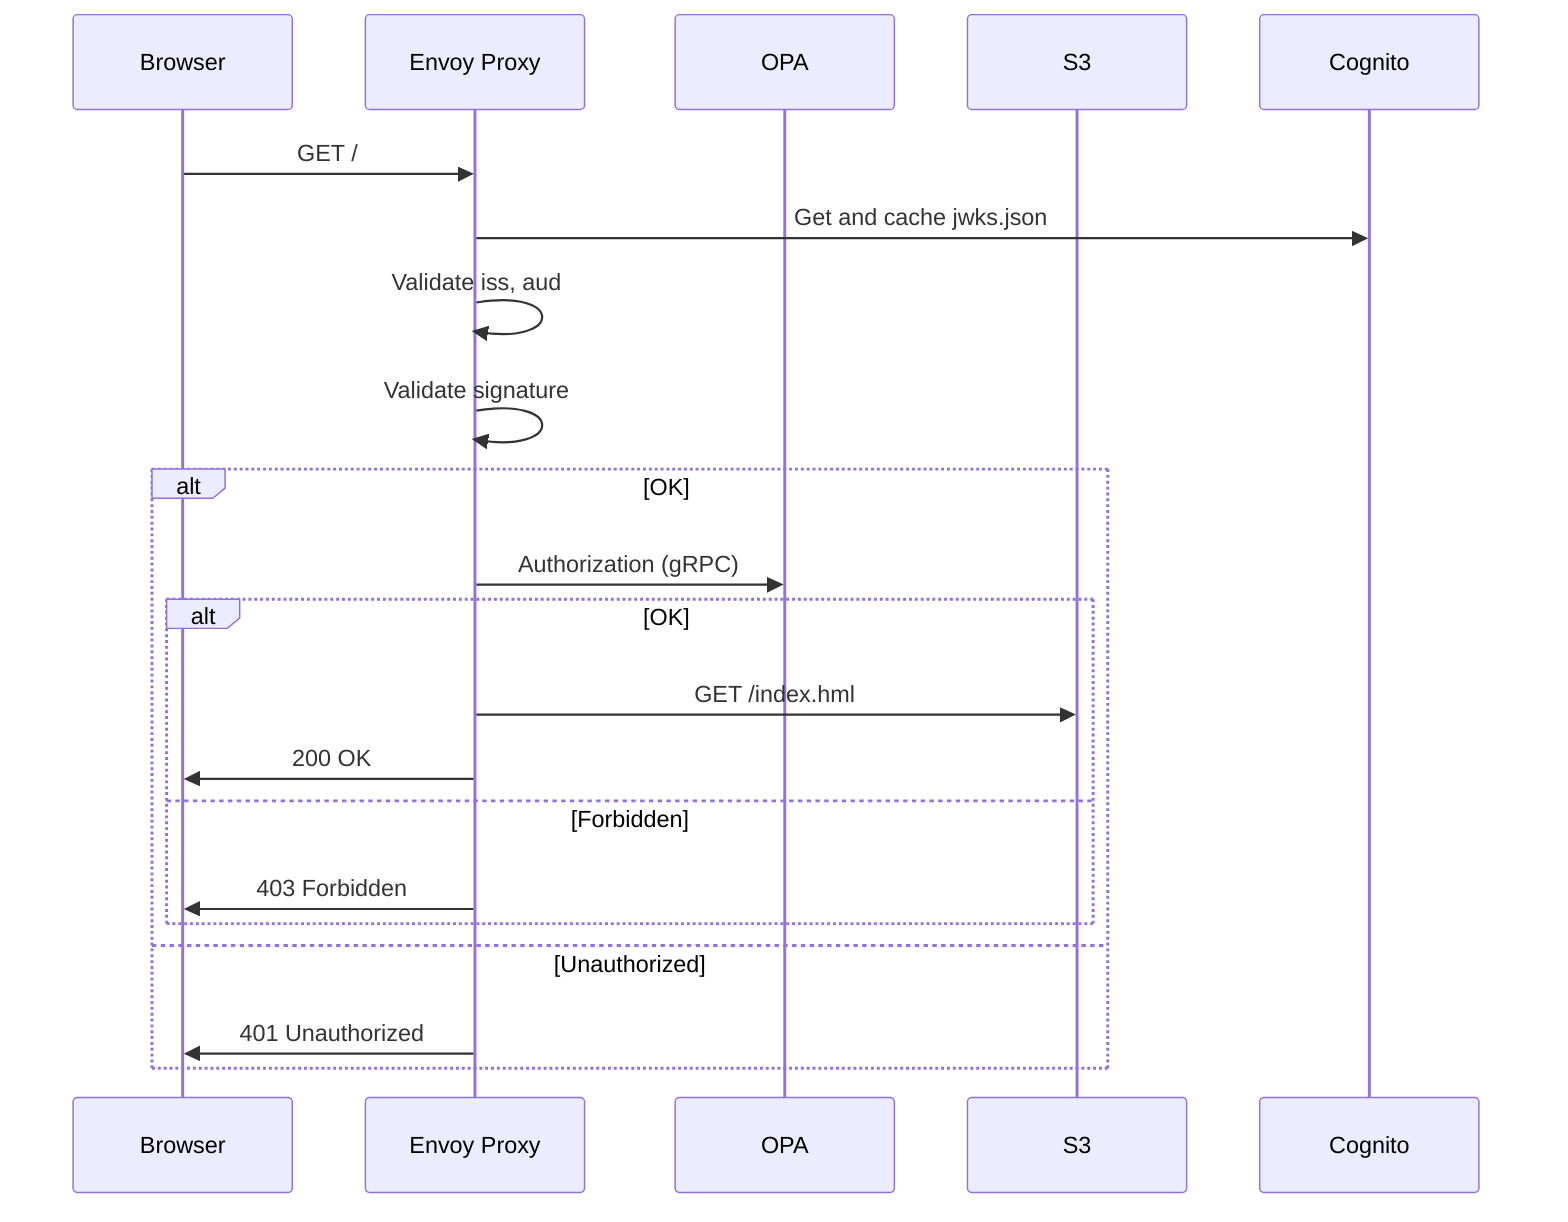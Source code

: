 sequenceDiagram
  participant Browser
  participant Envoy Proxy
  participant OPA
  participant S3
  participant Cognito

  Browser->>Envoy Proxy: GET /
  Envoy Proxy->>Cognito: Get and cache jwks.json
  Envoy Proxy->>Envoy Proxy: Validate iss, aud
  Envoy Proxy->>Envoy Proxy: Validate signature
  alt OK
    Envoy Proxy->>OPA: Authorization (gRPC)
    alt OK
      Envoy Proxy->>S3: GET /index.hml
      Envoy Proxy->>Browser: 200 OK
    else Forbidden
      Envoy Proxy->>Browser: 403 Forbidden
    end
  else Unauthorized
    Envoy Proxy->>Browser: 401 Unauthorized
  end